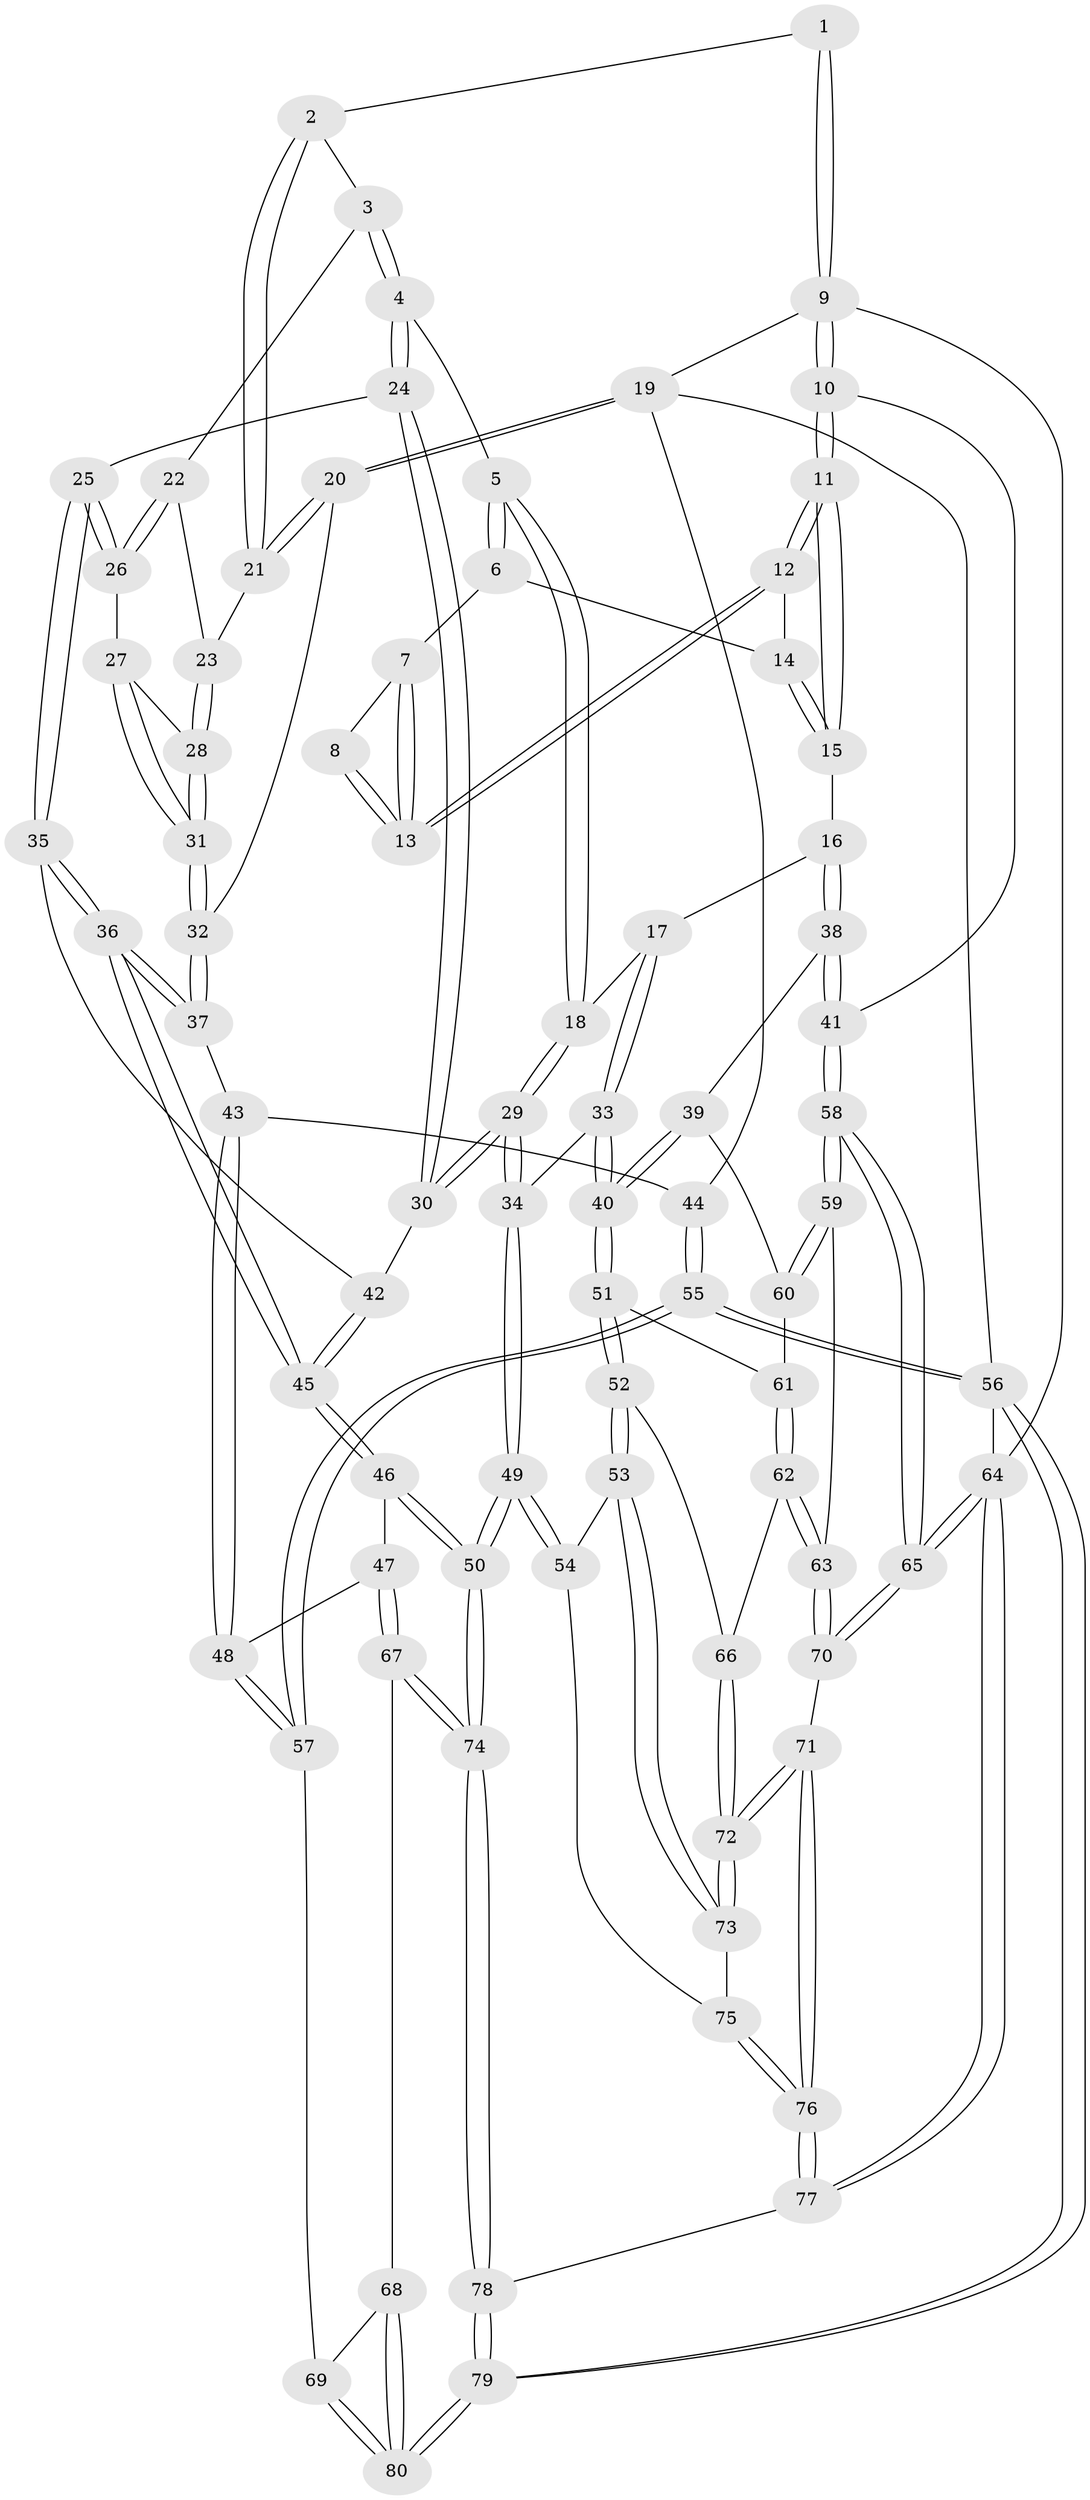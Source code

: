 // Generated by graph-tools (version 1.1) at 2025/51/03/09/25 03:51:07]
// undirected, 80 vertices, 197 edges
graph export_dot {
graph [start="1"]
  node [color=gray90,style=filled];
  1 [pos="+0.9323425301041874+0"];
  2 [pos="+0.4554756981406956+0"];
  3 [pos="+0.47967835691697797+0"];
  4 [pos="+0.5290452597201921+0.07316003265734775"];
  5 [pos="+0.6657904824134022+0.15721300925580986"];
  6 [pos="+0.7536060060000062+0.12561028830494014"];
  7 [pos="+0.8018976367467316+0.08122455429852192"];
  8 [pos="+0.9102834440917235+0"];
  9 [pos="+1+0"];
  10 [pos="+1+0.3862018272401046"];
  11 [pos="+0.9835173563209749+0.28611740843959405"];
  12 [pos="+0.9481667769274538+0.2169948117186575"];
  13 [pos="+0.9468845028667038+0.21338649809902416"];
  14 [pos="+0.7837885314101317+0.15227802755175399"];
  15 [pos="+0.8548546079569771+0.2986058312738245"];
  16 [pos="+0.8462058969971309+0.30060992448221435"];
  17 [pos="+0.7658762362251109+0.2785667377778774"];
  18 [pos="+0.6799866413777682+0.1957536829886215"];
  19 [pos="+0+0"];
  20 [pos="+0+0"];
  21 [pos="+0+0"];
  22 [pos="+0.34325510404591414+0.19709382712174786"];
  23 [pos="+0.17013092540252928+0.14683451858221816"];
  24 [pos="+0.4754289023035892+0.31227457031567196"];
  25 [pos="+0.31650484849862215+0.30326027223385144"];
  26 [pos="+0.31600233415619017+0.3025569630859805"];
  27 [pos="+0.31206619872137414+0.3002689214948876"];
  28 [pos="+0.19189065344934217+0.20437114614000176"];
  29 [pos="+0.570651274414108+0.4595514370782439"];
  30 [pos="+0.5515345586637064+0.4487293718690092"];
  31 [pos="+0.13761218615709161+0.34174534175664123"];
  32 [pos="+0.11098600369750025+0.3831343470032454"];
  33 [pos="+0.587529595714164+0.46603616706858747"];
  34 [pos="+0.5724867406101888+0.46130237669677127"];
  35 [pos="+0.2963104685034339+0.36069159727911465"];
  36 [pos="+0.21389177978362486+0.46570708217932194"];
  37 [pos="+0.10291160024240409+0.43604135177476494"];
  38 [pos="+0.753028948012378+0.4517840179934184"];
  39 [pos="+0.6846006755465919+0.5203968236772496"];
  40 [pos="+0.6830412308087075+0.5204283968413301"];
  41 [pos="+1+0.390386676637086"];
  42 [pos="+0.4278551947230654+0.48027034917872513"];
  43 [pos="+0.09066481822470461+0.44190929925811323"];
  44 [pos="+0+0.4173900834060964"];
  45 [pos="+0.28694487688246506+0.5600257130036315"];
  46 [pos="+0.28401899343502496+0.6979957822941976"];
  47 [pos="+0.09378996379568995+0.6684268221946551"];
  48 [pos="+0.06939294512927595+0.6619151694660961"];
  49 [pos="+0.40803755191530455+0.810557449064324"];
  50 [pos="+0.3683914972654217+0.8300395615601293"];
  51 [pos="+0.6618692816392788+0.6773949942113124"];
  52 [pos="+0.6408535062440491+0.7498501843515384"];
  53 [pos="+0.6217051742780564+0.7702350414934439"];
  54 [pos="+0.5494090602587394+0.8002361281116414"];
  55 [pos="+0+0.8057715945024346"];
  56 [pos="+0+1"];
  57 [pos="+0+0.8056925026456859"];
  58 [pos="+1+0.541050036282175"];
  59 [pos="+0.9630768473605584+0.6052064088857031"];
  60 [pos="+0.7685744644917987+0.5567815297328337"];
  61 [pos="+0.7713452077617752+0.6956238692772936"];
  62 [pos="+0.8061696863962506+0.754042845159985"];
  63 [pos="+0.8563029873537561+0.7509868849284698"];
  64 [pos="+1+1"];
  65 [pos="+1+1"];
  66 [pos="+0.7917910556708203+0.7601986782998406"];
  67 [pos="+0.12448974021726007+0.8692735828585513"];
  68 [pos="+0.11591688550385348+0.8711447542468203"];
  69 [pos="+0.04170459055396031+0.8766584069449525"];
  70 [pos="+0.882044837649486+0.8436350765150139"];
  71 [pos="+0.7780158186914393+0.9365016295514168"];
  72 [pos="+0.7469494696252418+0.8831190696789628"];
  73 [pos="+0.7399602565468388+0.878426193362605"];
  74 [pos="+0.36248514299540685+0.8469156883154959"];
  75 [pos="+0.6280444981966274+0.9045215693271859"];
  76 [pos="+0.7526919269391242+1"];
  77 [pos="+0.7550942095560592+1"];
  78 [pos="+0.3797034907747185+1"];
  79 [pos="+0.19510534789767284+1"];
  80 [pos="+0.1465236390550804+1"];
  1 -- 2;
  1 -- 9;
  1 -- 9;
  2 -- 3;
  2 -- 21;
  2 -- 21;
  3 -- 4;
  3 -- 4;
  3 -- 22;
  4 -- 5;
  4 -- 24;
  4 -- 24;
  5 -- 6;
  5 -- 6;
  5 -- 18;
  5 -- 18;
  6 -- 7;
  6 -- 14;
  7 -- 8;
  7 -- 13;
  7 -- 13;
  8 -- 13;
  8 -- 13;
  9 -- 10;
  9 -- 10;
  9 -- 19;
  9 -- 64;
  10 -- 11;
  10 -- 11;
  10 -- 41;
  11 -- 12;
  11 -- 12;
  11 -- 15;
  11 -- 15;
  12 -- 13;
  12 -- 13;
  12 -- 14;
  14 -- 15;
  14 -- 15;
  15 -- 16;
  16 -- 17;
  16 -- 38;
  16 -- 38;
  17 -- 18;
  17 -- 33;
  17 -- 33;
  18 -- 29;
  18 -- 29;
  19 -- 20;
  19 -- 20;
  19 -- 44;
  19 -- 56;
  20 -- 21;
  20 -- 21;
  20 -- 32;
  21 -- 23;
  22 -- 23;
  22 -- 26;
  22 -- 26;
  23 -- 28;
  23 -- 28;
  24 -- 25;
  24 -- 30;
  24 -- 30;
  25 -- 26;
  25 -- 26;
  25 -- 35;
  25 -- 35;
  26 -- 27;
  27 -- 28;
  27 -- 31;
  27 -- 31;
  28 -- 31;
  28 -- 31;
  29 -- 30;
  29 -- 30;
  29 -- 34;
  29 -- 34;
  30 -- 42;
  31 -- 32;
  31 -- 32;
  32 -- 37;
  32 -- 37;
  33 -- 34;
  33 -- 40;
  33 -- 40;
  34 -- 49;
  34 -- 49;
  35 -- 36;
  35 -- 36;
  35 -- 42;
  36 -- 37;
  36 -- 37;
  36 -- 45;
  36 -- 45;
  37 -- 43;
  38 -- 39;
  38 -- 41;
  38 -- 41;
  39 -- 40;
  39 -- 40;
  39 -- 60;
  40 -- 51;
  40 -- 51;
  41 -- 58;
  41 -- 58;
  42 -- 45;
  42 -- 45;
  43 -- 44;
  43 -- 48;
  43 -- 48;
  44 -- 55;
  44 -- 55;
  45 -- 46;
  45 -- 46;
  46 -- 47;
  46 -- 50;
  46 -- 50;
  47 -- 48;
  47 -- 67;
  47 -- 67;
  48 -- 57;
  48 -- 57;
  49 -- 50;
  49 -- 50;
  49 -- 54;
  49 -- 54;
  50 -- 74;
  50 -- 74;
  51 -- 52;
  51 -- 52;
  51 -- 61;
  52 -- 53;
  52 -- 53;
  52 -- 66;
  53 -- 54;
  53 -- 73;
  53 -- 73;
  54 -- 75;
  55 -- 56;
  55 -- 56;
  55 -- 57;
  55 -- 57;
  56 -- 79;
  56 -- 79;
  56 -- 64;
  57 -- 69;
  58 -- 59;
  58 -- 59;
  58 -- 65;
  58 -- 65;
  59 -- 60;
  59 -- 60;
  59 -- 63;
  60 -- 61;
  61 -- 62;
  61 -- 62;
  62 -- 63;
  62 -- 63;
  62 -- 66;
  63 -- 70;
  63 -- 70;
  64 -- 65;
  64 -- 65;
  64 -- 77;
  64 -- 77;
  65 -- 70;
  65 -- 70;
  66 -- 72;
  66 -- 72;
  67 -- 68;
  67 -- 74;
  67 -- 74;
  68 -- 69;
  68 -- 80;
  68 -- 80;
  69 -- 80;
  69 -- 80;
  70 -- 71;
  71 -- 72;
  71 -- 72;
  71 -- 76;
  71 -- 76;
  72 -- 73;
  72 -- 73;
  73 -- 75;
  74 -- 78;
  74 -- 78;
  75 -- 76;
  75 -- 76;
  76 -- 77;
  76 -- 77;
  77 -- 78;
  78 -- 79;
  78 -- 79;
  79 -- 80;
  79 -- 80;
}
